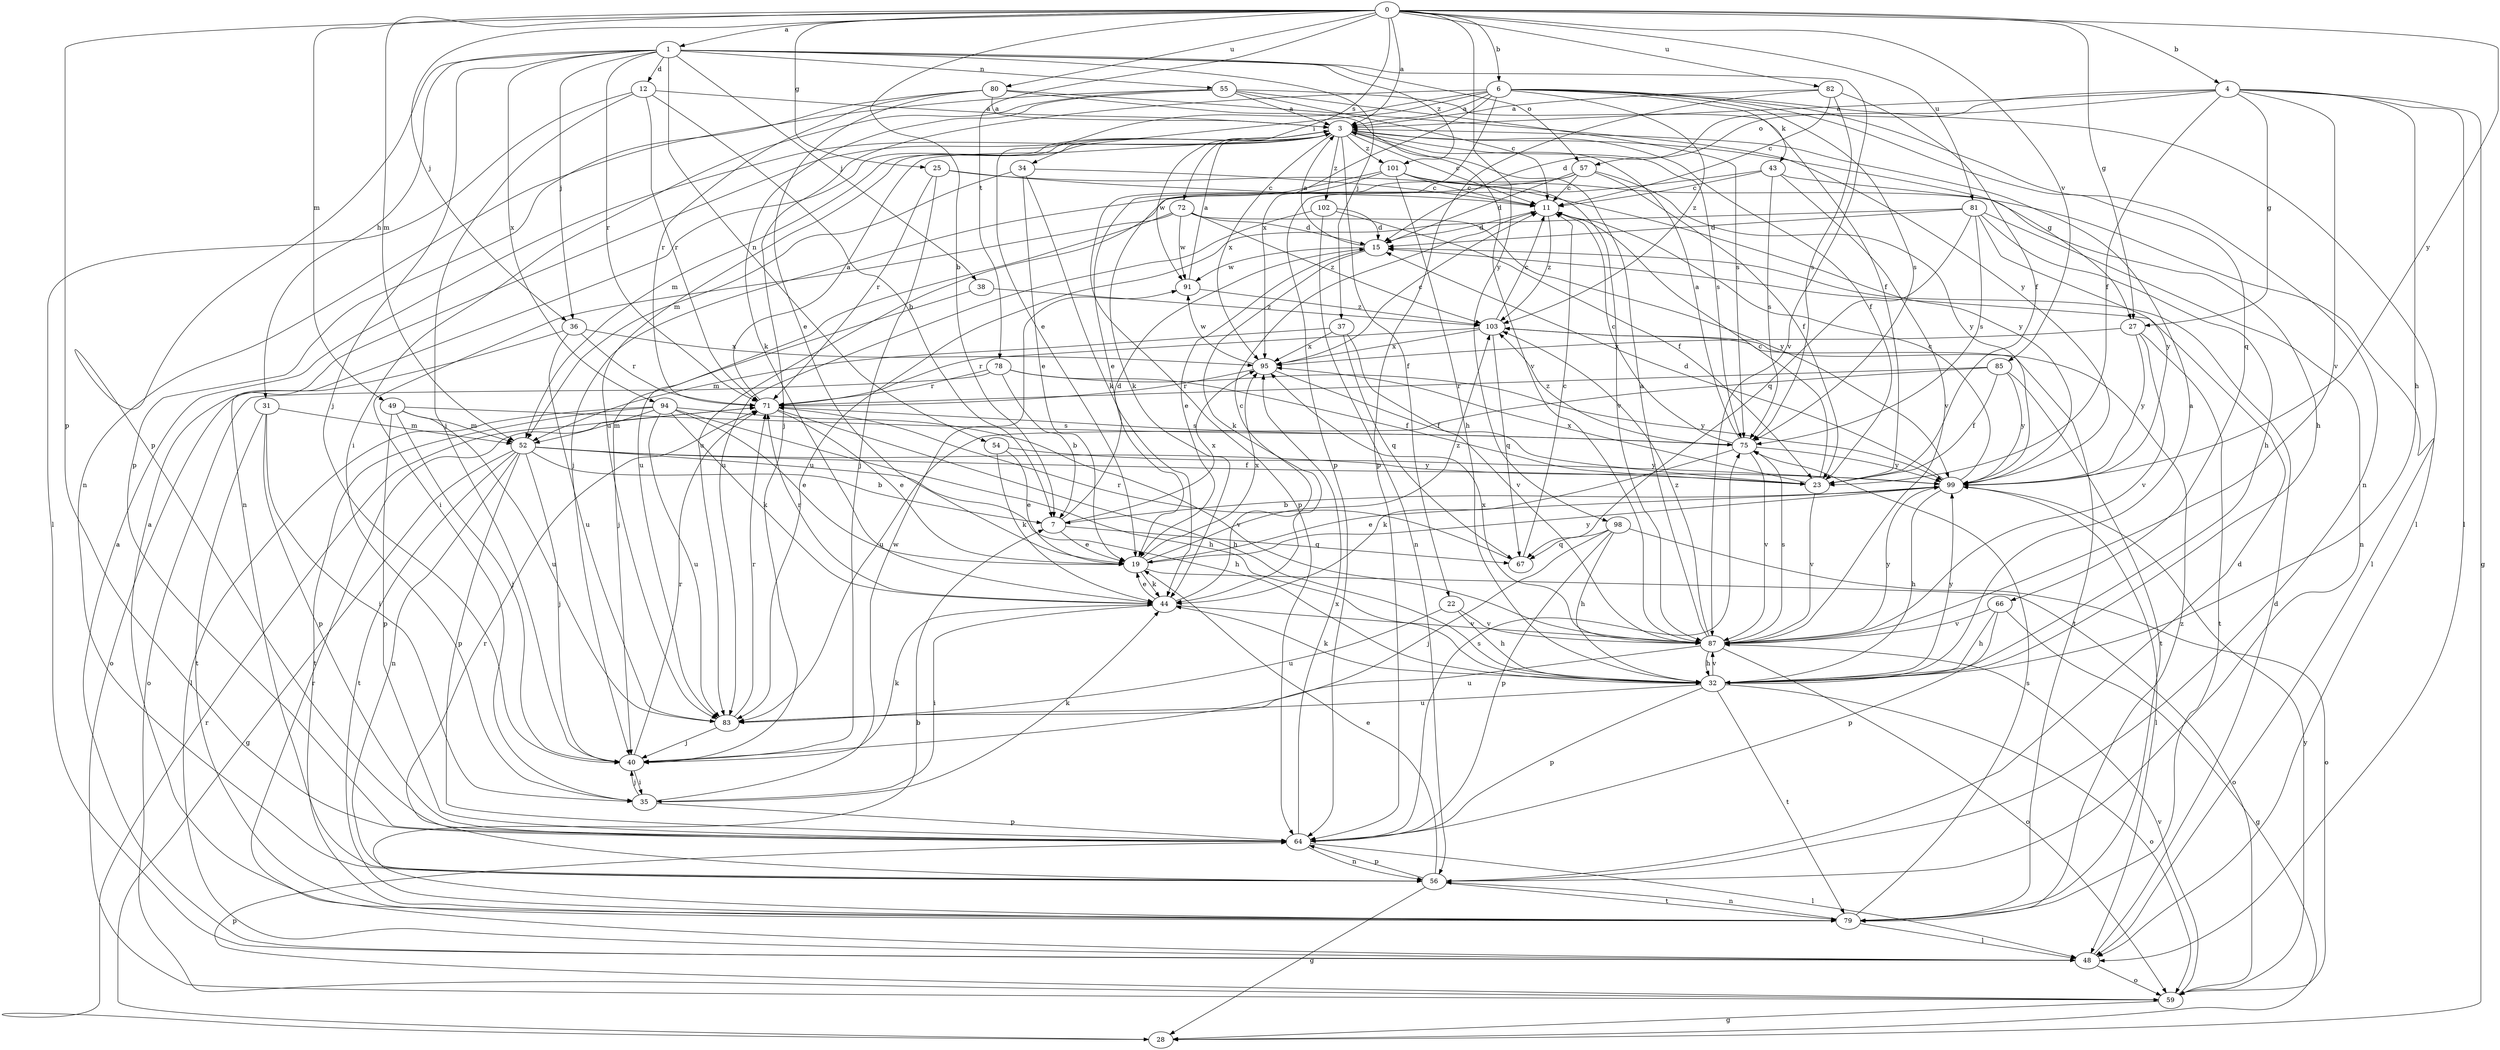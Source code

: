 strict digraph  {
0;
1;
3;
4;
6;
7;
11;
12;
15;
19;
22;
23;
25;
27;
28;
31;
32;
34;
35;
36;
37;
38;
40;
43;
44;
48;
49;
52;
54;
55;
56;
57;
59;
64;
66;
67;
71;
72;
75;
78;
79;
80;
81;
82;
83;
85;
87;
91;
94;
95;
98;
99;
101;
102;
103;
0 -> 1  [label=a];
0 -> 3  [label=a];
0 -> 4  [label=b];
0 -> 6  [label=b];
0 -> 7  [label=b];
0 -> 25  [label=g];
0 -> 27  [label=g];
0 -> 36  [label=j];
0 -> 49  [label=m];
0 -> 52  [label=m];
0 -> 64  [label=p];
0 -> 72  [label=s];
0 -> 78  [label=t];
0 -> 80  [label=u];
0 -> 81  [label=u];
0 -> 82  [label=u];
0 -> 85  [label=v];
0 -> 98  [label=y];
0 -> 99  [label=y];
1 -> 12  [label=d];
1 -> 31  [label=h];
1 -> 36  [label=j];
1 -> 37  [label=j];
1 -> 38  [label=j];
1 -> 40  [label=j];
1 -> 54  [label=n];
1 -> 55  [label=n];
1 -> 57  [label=o];
1 -> 64  [label=p];
1 -> 71  [label=r];
1 -> 87  [label=v];
1 -> 94  [label=x];
1 -> 101  [label=z];
3 -> 11  [label=c];
3 -> 22  [label=f];
3 -> 23  [label=f];
3 -> 27  [label=g];
3 -> 52  [label=m];
3 -> 56  [label=n];
3 -> 75  [label=s];
3 -> 83  [label=u];
3 -> 91  [label=w];
3 -> 95  [label=x];
3 -> 101  [label=z];
3 -> 102  [label=z];
4 -> 3  [label=a];
4 -> 15  [label=d];
4 -> 23  [label=f];
4 -> 27  [label=g];
4 -> 28  [label=g];
4 -> 32  [label=h];
4 -> 48  [label=l];
4 -> 57  [label=o];
4 -> 87  [label=v];
6 -> 3  [label=a];
6 -> 19  [label=e];
6 -> 34  [label=i];
6 -> 40  [label=j];
6 -> 43  [label=k];
6 -> 48  [label=l];
6 -> 56  [label=n];
6 -> 64  [label=p];
6 -> 66  [label=q];
6 -> 75  [label=s];
6 -> 95  [label=x];
6 -> 103  [label=z];
7 -> 15  [label=d];
7 -> 19  [label=e];
7 -> 67  [label=q];
7 -> 95  [label=x];
11 -> 15  [label=d];
11 -> 103  [label=z];
12 -> 3  [label=a];
12 -> 7  [label=b];
12 -> 40  [label=j];
12 -> 48  [label=l];
12 -> 71  [label=r];
15 -> 3  [label=a];
15 -> 19  [label=e];
15 -> 44  [label=k];
15 -> 91  [label=w];
19 -> 44  [label=k];
19 -> 59  [label=o];
19 -> 95  [label=x];
19 -> 99  [label=y];
19 -> 103  [label=z];
22 -> 32  [label=h];
22 -> 83  [label=u];
22 -> 87  [label=v];
23 -> 11  [label=c];
23 -> 87  [label=v];
23 -> 95  [label=x];
25 -> 11  [label=c];
25 -> 40  [label=j];
25 -> 71  [label=r];
25 -> 99  [label=y];
27 -> 79  [label=t];
27 -> 87  [label=v];
27 -> 95  [label=x];
27 -> 99  [label=y];
28 -> 71  [label=r];
31 -> 35  [label=i];
31 -> 52  [label=m];
31 -> 64  [label=p];
31 -> 79  [label=t];
32 -> 3  [label=a];
32 -> 44  [label=k];
32 -> 59  [label=o];
32 -> 64  [label=p];
32 -> 79  [label=t];
32 -> 83  [label=u];
32 -> 87  [label=v];
32 -> 99  [label=y];
34 -> 11  [label=c];
34 -> 19  [label=e];
34 -> 44  [label=k];
34 -> 52  [label=m];
35 -> 40  [label=j];
35 -> 44  [label=k];
35 -> 64  [label=p];
35 -> 91  [label=w];
36 -> 59  [label=o];
36 -> 71  [label=r];
36 -> 83  [label=u];
36 -> 95  [label=x];
37 -> 52  [label=m];
37 -> 67  [label=q];
37 -> 87  [label=v];
37 -> 95  [label=x];
38 -> 40  [label=j];
38 -> 103  [label=z];
40 -> 35  [label=i];
40 -> 44  [label=k];
40 -> 71  [label=r];
43 -> 11  [label=c];
43 -> 32  [label=h];
43 -> 75  [label=s];
43 -> 83  [label=u];
43 -> 87  [label=v];
44 -> 11  [label=c];
44 -> 19  [label=e];
44 -> 35  [label=i];
44 -> 71  [label=r];
44 -> 87  [label=v];
48 -> 3  [label=a];
48 -> 15  [label=d];
48 -> 59  [label=o];
48 -> 71  [label=r];
49 -> 40  [label=j];
49 -> 52  [label=m];
49 -> 64  [label=p];
49 -> 75  [label=s];
49 -> 83  [label=u];
52 -> 7  [label=b];
52 -> 23  [label=f];
52 -> 28  [label=g];
52 -> 32  [label=h];
52 -> 40  [label=j];
52 -> 56  [label=n];
52 -> 64  [label=p];
52 -> 79  [label=t];
52 -> 99  [label=y];
54 -> 19  [label=e];
54 -> 44  [label=k];
54 -> 99  [label=y];
55 -> 3  [label=a];
55 -> 11  [label=c];
55 -> 23  [label=f];
55 -> 35  [label=i];
55 -> 44  [label=k];
55 -> 56  [label=n];
55 -> 75  [label=s];
56 -> 15  [label=d];
56 -> 19  [label=e];
56 -> 28  [label=g];
56 -> 64  [label=p];
56 -> 71  [label=r];
56 -> 79  [label=t];
57 -> 11  [label=c];
57 -> 15  [label=d];
57 -> 19  [label=e];
57 -> 23  [label=f];
57 -> 44  [label=k];
57 -> 99  [label=y];
59 -> 28  [label=g];
59 -> 64  [label=p];
59 -> 87  [label=v];
59 -> 99  [label=y];
64 -> 48  [label=l];
64 -> 56  [label=n];
64 -> 75  [label=s];
64 -> 95  [label=x];
66 -> 28  [label=g];
66 -> 32  [label=h];
66 -> 64  [label=p];
66 -> 87  [label=v];
67 -> 11  [label=c];
67 -> 71  [label=r];
71 -> 3  [label=a];
71 -> 19  [label=e];
71 -> 32  [label=h];
71 -> 75  [label=s];
72 -> 15  [label=d];
72 -> 35  [label=i];
72 -> 83  [label=u];
72 -> 91  [label=w];
72 -> 99  [label=y];
72 -> 103  [label=z];
75 -> 3  [label=a];
75 -> 11  [label=c];
75 -> 44  [label=k];
75 -> 87  [label=v];
75 -> 99  [label=y];
75 -> 103  [label=z];
78 -> 7  [label=b];
78 -> 23  [label=f];
78 -> 59  [label=o];
78 -> 71  [label=r];
78 -> 99  [label=y];
79 -> 3  [label=a];
79 -> 7  [label=b];
79 -> 48  [label=l];
79 -> 56  [label=n];
79 -> 75  [label=s];
79 -> 103  [label=z];
80 -> 3  [label=a];
80 -> 19  [label=e];
80 -> 64  [label=p];
80 -> 71  [label=r];
80 -> 87  [label=v];
80 -> 99  [label=y];
81 -> 15  [label=d];
81 -> 32  [label=h];
81 -> 56  [label=n];
81 -> 67  [label=q];
81 -> 75  [label=s];
81 -> 83  [label=u];
81 -> 99  [label=y];
82 -> 3  [label=a];
82 -> 11  [label=c];
82 -> 23  [label=f];
82 -> 64  [label=p];
82 -> 75  [label=s];
83 -> 40  [label=j];
83 -> 71  [label=r];
85 -> 23  [label=f];
85 -> 71  [label=r];
85 -> 79  [label=t];
85 -> 83  [label=u];
85 -> 99  [label=y];
87 -> 3  [label=a];
87 -> 32  [label=h];
87 -> 59  [label=o];
87 -> 75  [label=s];
87 -> 83  [label=u];
87 -> 95  [label=x];
87 -> 99  [label=y];
87 -> 103  [label=z];
91 -> 3  [label=a];
91 -> 103  [label=z];
94 -> 19  [label=e];
94 -> 32  [label=h];
94 -> 44  [label=k];
94 -> 48  [label=l];
94 -> 52  [label=m];
94 -> 79  [label=t];
94 -> 83  [label=u];
94 -> 87  [label=v];
95 -> 11  [label=c];
95 -> 23  [label=f];
95 -> 71  [label=r];
95 -> 91  [label=w];
98 -> 32  [label=h];
98 -> 40  [label=j];
98 -> 59  [label=o];
98 -> 64  [label=p];
98 -> 67  [label=q];
99 -> 7  [label=b];
99 -> 11  [label=c];
99 -> 15  [label=d];
99 -> 19  [label=e];
99 -> 32  [label=h];
99 -> 48  [label=l];
101 -> 11  [label=c];
101 -> 32  [label=h];
101 -> 40  [label=j];
101 -> 48  [label=l];
101 -> 64  [label=p];
101 -> 87  [label=v];
102 -> 15  [label=d];
102 -> 23  [label=f];
102 -> 56  [label=n];
102 -> 83  [label=u];
103 -> 11  [label=c];
103 -> 67  [label=q];
103 -> 71  [label=r];
103 -> 79  [label=t];
103 -> 95  [label=x];
}
